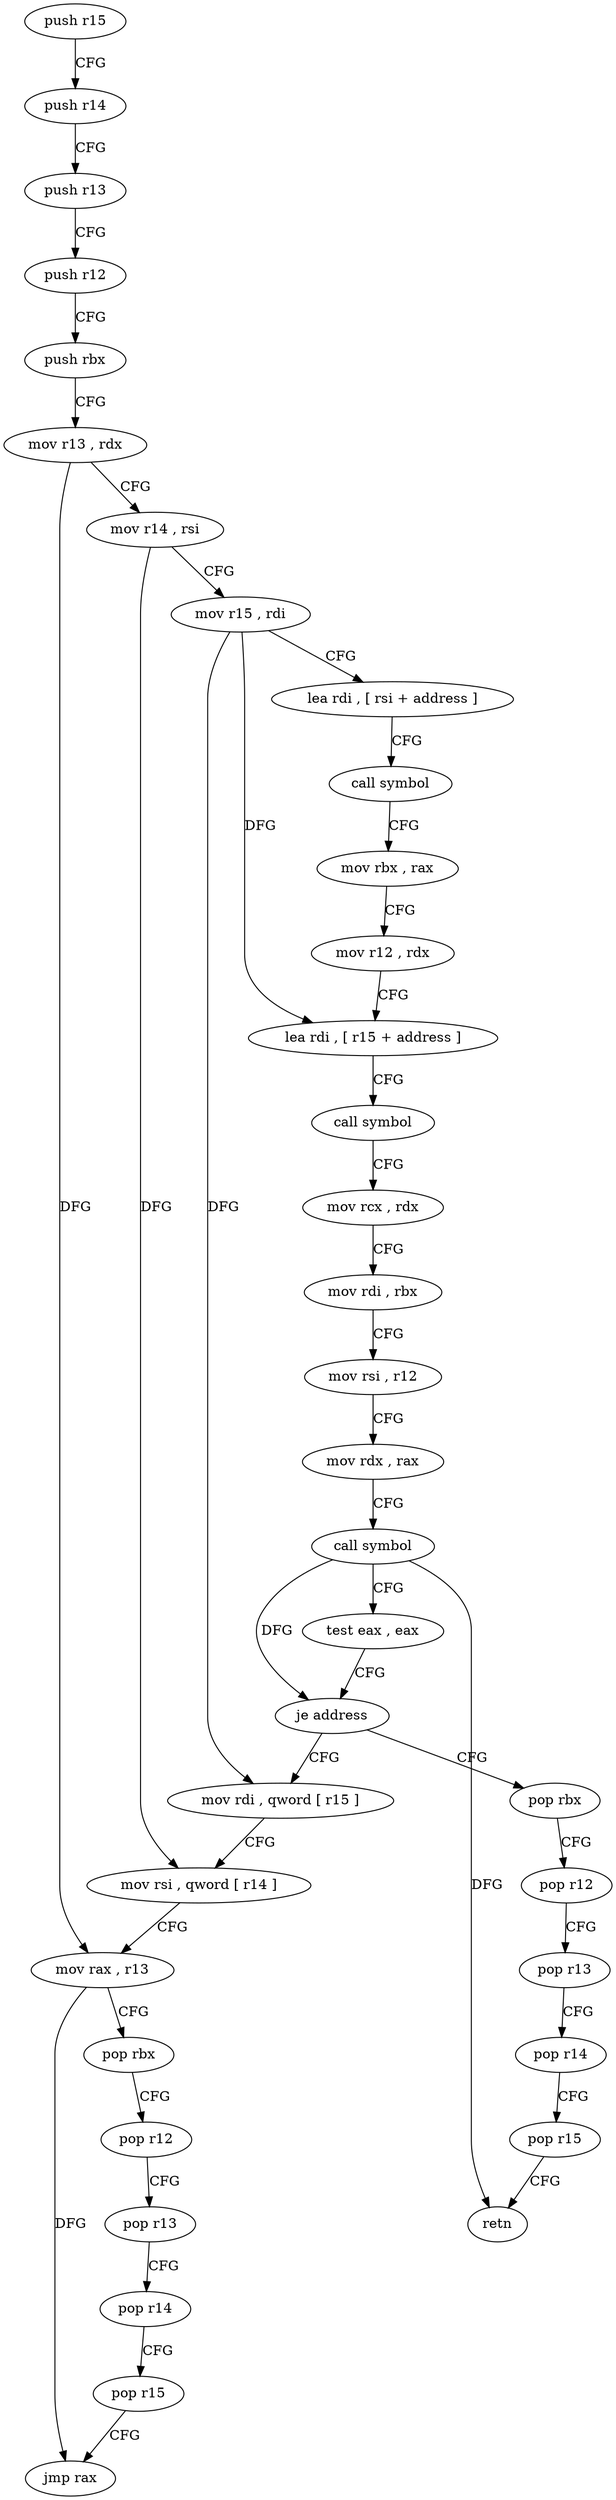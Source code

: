 digraph "func" {
"4226688" [label = "push r15" ]
"4226690" [label = "push r14" ]
"4226692" [label = "push r13" ]
"4226694" [label = "push r12" ]
"4226696" [label = "push rbx" ]
"4226697" [label = "mov r13 , rdx" ]
"4226700" [label = "mov r14 , rsi" ]
"4226703" [label = "mov r15 , rdi" ]
"4226706" [label = "lea rdi , [ rsi + address ]" ]
"4226710" [label = "call symbol" ]
"4226715" [label = "mov rbx , rax" ]
"4226718" [label = "mov r12 , rdx" ]
"4226721" [label = "lea rdi , [ r15 + address ]" ]
"4226725" [label = "call symbol" ]
"4226730" [label = "mov rcx , rdx" ]
"4226733" [label = "mov rdi , rbx" ]
"4226736" [label = "mov rsi , r12" ]
"4226739" [label = "mov rdx , rax" ]
"4226742" [label = "call symbol" ]
"4226747" [label = "test eax , eax" ]
"4226749" [label = "je address" ]
"4226761" [label = "mov rdi , qword [ r15 ]" ]
"4226751" [label = "pop rbx" ]
"4226764" [label = "mov rsi , qword [ r14 ]" ]
"4226767" [label = "mov rax , r13" ]
"4226770" [label = "pop rbx" ]
"4226771" [label = "pop r12" ]
"4226773" [label = "pop r13" ]
"4226775" [label = "pop r14" ]
"4226777" [label = "pop r15" ]
"4226779" [label = "jmp rax" ]
"4226752" [label = "pop r12" ]
"4226754" [label = "pop r13" ]
"4226756" [label = "pop r14" ]
"4226758" [label = "pop r15" ]
"4226760" [label = "retn" ]
"4226688" -> "4226690" [ label = "CFG" ]
"4226690" -> "4226692" [ label = "CFG" ]
"4226692" -> "4226694" [ label = "CFG" ]
"4226694" -> "4226696" [ label = "CFG" ]
"4226696" -> "4226697" [ label = "CFG" ]
"4226697" -> "4226700" [ label = "CFG" ]
"4226697" -> "4226767" [ label = "DFG" ]
"4226700" -> "4226703" [ label = "CFG" ]
"4226700" -> "4226764" [ label = "DFG" ]
"4226703" -> "4226706" [ label = "CFG" ]
"4226703" -> "4226721" [ label = "DFG" ]
"4226703" -> "4226761" [ label = "DFG" ]
"4226706" -> "4226710" [ label = "CFG" ]
"4226710" -> "4226715" [ label = "CFG" ]
"4226715" -> "4226718" [ label = "CFG" ]
"4226718" -> "4226721" [ label = "CFG" ]
"4226721" -> "4226725" [ label = "CFG" ]
"4226725" -> "4226730" [ label = "CFG" ]
"4226730" -> "4226733" [ label = "CFG" ]
"4226733" -> "4226736" [ label = "CFG" ]
"4226736" -> "4226739" [ label = "CFG" ]
"4226739" -> "4226742" [ label = "CFG" ]
"4226742" -> "4226747" [ label = "CFG" ]
"4226742" -> "4226749" [ label = "DFG" ]
"4226742" -> "4226760" [ label = "DFG" ]
"4226747" -> "4226749" [ label = "CFG" ]
"4226749" -> "4226761" [ label = "CFG" ]
"4226749" -> "4226751" [ label = "CFG" ]
"4226761" -> "4226764" [ label = "CFG" ]
"4226751" -> "4226752" [ label = "CFG" ]
"4226764" -> "4226767" [ label = "CFG" ]
"4226767" -> "4226770" [ label = "CFG" ]
"4226767" -> "4226779" [ label = "DFG" ]
"4226770" -> "4226771" [ label = "CFG" ]
"4226771" -> "4226773" [ label = "CFG" ]
"4226773" -> "4226775" [ label = "CFG" ]
"4226775" -> "4226777" [ label = "CFG" ]
"4226777" -> "4226779" [ label = "CFG" ]
"4226752" -> "4226754" [ label = "CFG" ]
"4226754" -> "4226756" [ label = "CFG" ]
"4226756" -> "4226758" [ label = "CFG" ]
"4226758" -> "4226760" [ label = "CFG" ]
}
